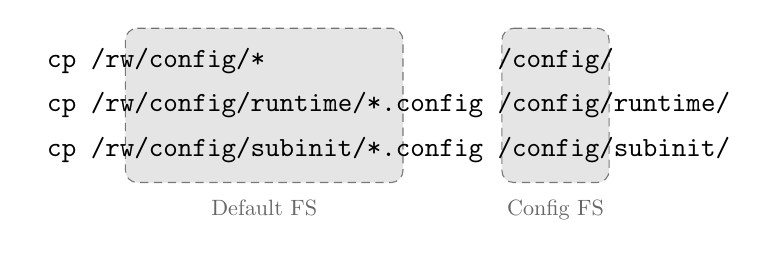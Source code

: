 \begin{tikzpicture}

	\tikzstyle{cmd} = [anchor=north west, align=left]
	\node[cmd] (cp1) {\texttt{cp /rw/config/* \ \ \ \ \ \ \ \ \ \ \ \ \ \ \ /config/}};
	\node[cmd, at=(cp1.south west)] (cp2) {\texttt{cp /rw/config/runtime/*.config /config/runtime/}};
	\node[cmd, at=(cp2.south west)] (cp3) {\texttt{cp /rw/config/subinit/*.config /config/subinit/}};

	\node[fit=(cp1) (cp2) (cp3)] (cmds) {};

	\path (cmds.north west)+(8.2ex,0) coordinate (configfsstart);
	\path (configfsstart)+(23.3ex,0) coordinate (configfsend);
	\path (configfsend)+(8.3ex,0) coordinate (defaultfsstart);
	\path (defaultfsstart)+(9ex,0) coordinate (defaultfsend);

	\draw[densely dashed, rounded corners=1ex, fill=black,
	      opacity=0.1, draw opacity=0.5]
		(configfsstart |- cmds.north) -- (configfsend |- cmds.north) --
		(configfsend |- cmds.south) -- node (configfsmid) {} (configfsstart |- cmds.south) --cycle;

	\draw[densely dashed, rounded corners=1ex, fill=black,
	      opacity=0.1, draw opacity=0.5]
		(defaultfsstart |- cmds.north) -- (defaultfsend |- cmds.north) --
		(defaultfsend |- cmds.south) -- node (defaultfsmid) {} (defaultfsstart |- cmds.south) --cycle;

	\node[below=0 of defaultfsmid,  scale=0.8, opacity=0.6] {Config FS};
	\node[below=0 of configfsmid, scale=0.8, opacity=0.6] {Default FS};

\end{tikzpicture}

